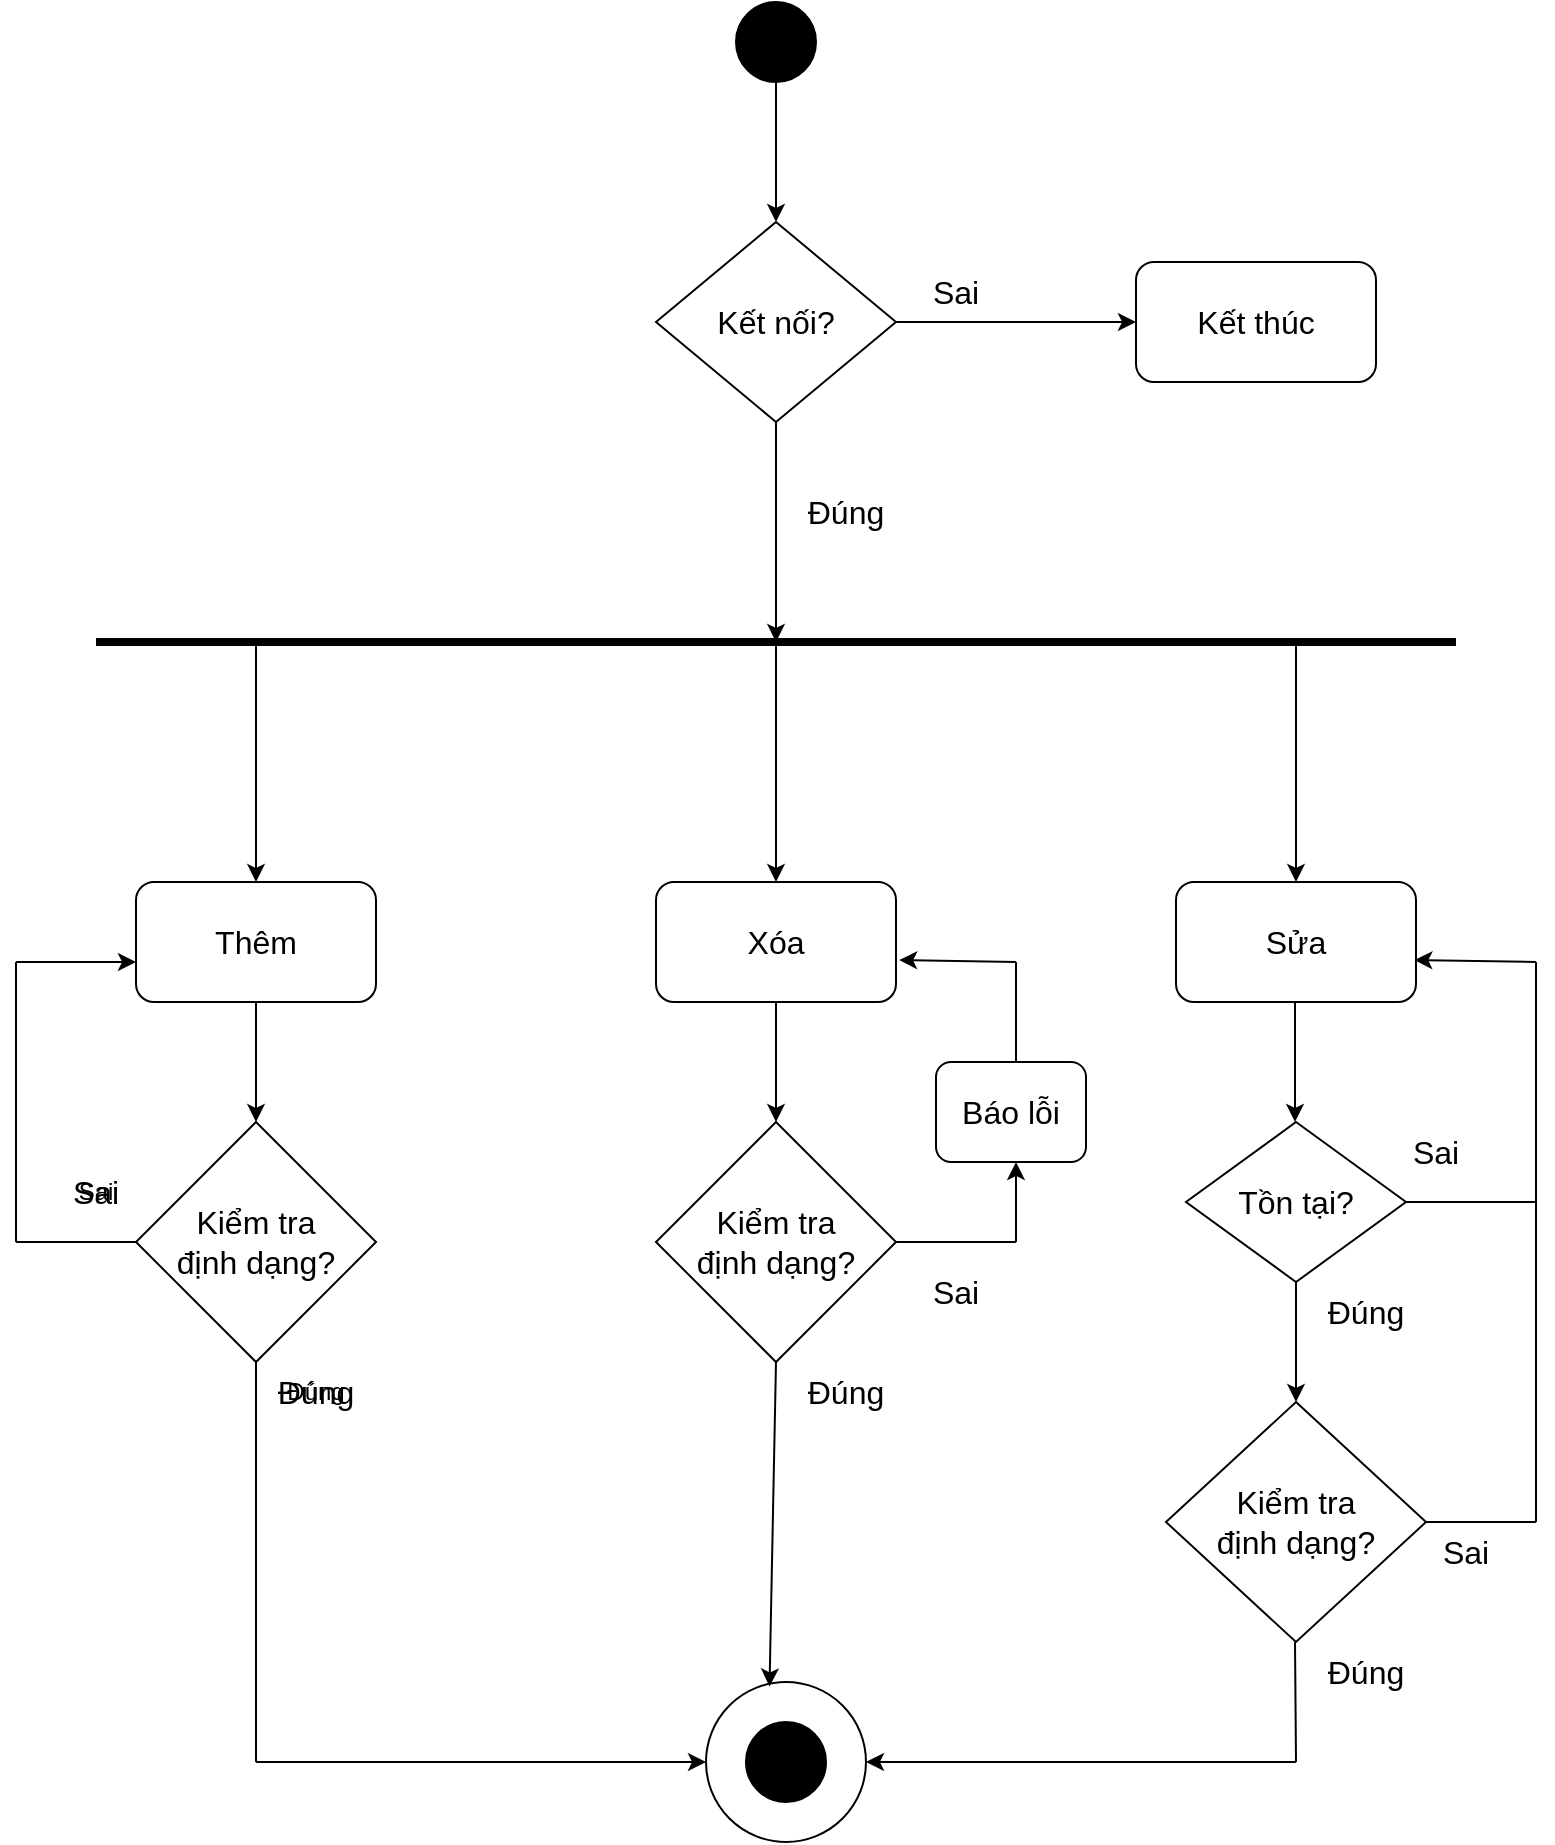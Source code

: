 <mxfile version="21.1.2" type="device">
  <diagram name="Page-1" id="mthaPYcHmQYGtwY0fEyb">
    <mxGraphModel dx="1036" dy="614" grid="1" gridSize="10" guides="1" tooltips="1" connect="1" arrows="1" fold="1" page="1" pageScale="1" pageWidth="850" pageHeight="1100" math="0" shadow="0">
      <root>
        <mxCell id="0" />
        <mxCell id="1" parent="0" />
        <mxCell id="gzRYWtrdKuKf85R3FGaj-1" value="" style="ellipse;whiteSpace=wrap;html=1;aspect=fixed;fillColor=#000000;fillStyle=auto;" parent="1" vertex="1">
          <mxGeometry x="400" width="40" height="40" as="geometry" />
        </mxCell>
        <mxCell id="gzRYWtrdKuKf85R3FGaj-2" value="" style="endArrow=classic;html=1;rounded=0;exitX=0.5;exitY=1;exitDx=0;exitDy=0;entryX=0.5;entryY=0;entryDx=0;entryDy=0;" parent="1" source="gzRYWtrdKuKf85R3FGaj-1" target="gzRYWtrdKuKf85R3FGaj-3" edge="1">
          <mxGeometry width="50" height="50" relative="1" as="geometry">
            <mxPoint x="425" y="80" as="sourcePoint" />
            <mxPoint x="420" y="110" as="targetPoint" />
          </mxGeometry>
        </mxCell>
        <mxCell id="gzRYWtrdKuKf85R3FGaj-3" value="Kết nối?" style="rhombus;whiteSpace=wrap;html=1;fontSize=16;" parent="1" vertex="1">
          <mxGeometry x="360" y="110" width="120" height="100" as="geometry" />
        </mxCell>
        <mxCell id="gzRYWtrdKuKf85R3FGaj-7" value="Sai" style="text;html=1;strokeColor=none;fillColor=none;align=center;verticalAlign=middle;whiteSpace=wrap;rounded=0;fontSize=16;" parent="1" vertex="1">
          <mxGeometry x="480" y="130" width="60" height="30" as="geometry" />
        </mxCell>
        <mxCell id="gzRYWtrdKuKf85R3FGaj-8" value="" style="endArrow=classic;html=1;rounded=0;exitX=0.5;exitY=1;exitDx=0;exitDy=0;" parent="1" source="gzRYWtrdKuKf85R3FGaj-3" edge="1">
          <mxGeometry width="50" height="50" relative="1" as="geometry">
            <mxPoint x="420" y="230" as="sourcePoint" />
            <mxPoint x="420" y="320" as="targetPoint" />
          </mxGeometry>
        </mxCell>
        <mxCell id="gzRYWtrdKuKf85R3FGaj-9" value="Đúng" style="text;html=1;strokeColor=none;fillColor=none;align=center;verticalAlign=middle;whiteSpace=wrap;rounded=0;fontSize=16;" parent="1" vertex="1">
          <mxGeometry x="425" y="240" width="60" height="30" as="geometry" />
        </mxCell>
        <mxCell id="gzRYWtrdKuKf85R3FGaj-10" value="" style="endArrow=none;html=1;rounded=0;fontSize=11;strokeWidth=4;" parent="1" edge="1">
          <mxGeometry width="50" height="50" relative="1" as="geometry">
            <mxPoint x="80" y="320" as="sourcePoint" />
            <mxPoint x="760" y="320" as="targetPoint" />
          </mxGeometry>
        </mxCell>
        <mxCell id="gzRYWtrdKuKf85R3FGaj-11" value="" style="endArrow=classic;html=1;rounded=0;" parent="1" edge="1">
          <mxGeometry width="50" height="50" relative="1" as="geometry">
            <mxPoint x="160" y="320" as="sourcePoint" />
            <mxPoint x="160" y="440" as="targetPoint" />
          </mxGeometry>
        </mxCell>
        <mxCell id="gzRYWtrdKuKf85R3FGaj-12" value="" style="endArrow=classic;html=1;rounded=0;" parent="1" edge="1">
          <mxGeometry width="50" height="50" relative="1" as="geometry">
            <mxPoint x="420" y="320" as="sourcePoint" />
            <mxPoint x="420" y="440" as="targetPoint" />
          </mxGeometry>
        </mxCell>
        <mxCell id="gzRYWtrdKuKf85R3FGaj-13" value="" style="endArrow=classic;html=1;rounded=0;" parent="1" edge="1">
          <mxGeometry width="50" height="50" relative="1" as="geometry">
            <mxPoint x="680" y="320" as="sourcePoint" />
            <mxPoint x="680" y="440" as="targetPoint" />
          </mxGeometry>
        </mxCell>
        <mxCell id="gzRYWtrdKuKf85R3FGaj-14" value="Thêm" style="rounded=1;whiteSpace=wrap;html=1;fontSize=16;" parent="1" vertex="1">
          <mxGeometry x="100" y="440" width="120" height="60" as="geometry" />
        </mxCell>
        <mxCell id="gzRYWtrdKuKf85R3FGaj-15" value="Xóa" style="rounded=1;whiteSpace=wrap;html=1;fontSize=16;" parent="1" vertex="1">
          <mxGeometry x="360" y="440" width="120" height="60" as="geometry" />
        </mxCell>
        <mxCell id="gzRYWtrdKuKf85R3FGaj-16" value="Sửa" style="rounded=1;whiteSpace=wrap;html=1;fontSize=16;" parent="1" vertex="1">
          <mxGeometry x="620" y="440" width="120" height="60" as="geometry" />
        </mxCell>
        <mxCell id="gzRYWtrdKuKf85R3FGaj-17" value="Kiểm tra&lt;br style=&quot;font-size: 16px;&quot;&gt;định dạng?" style="rhombus;whiteSpace=wrap;html=1;fontSize=16;" parent="1" vertex="1">
          <mxGeometry x="100" y="560" width="120" height="120" as="geometry" />
        </mxCell>
        <mxCell id="gzRYWtrdKuKf85R3FGaj-20" value="" style="endArrow=classic;html=1;rounded=0;entryX=0.5;entryY=0;entryDx=0;entryDy=0;" parent="1" target="gzRYWtrdKuKf85R3FGaj-17" edge="1">
          <mxGeometry width="50" height="50" relative="1" as="geometry">
            <mxPoint x="160" y="500" as="sourcePoint" />
            <mxPoint x="210" y="450" as="targetPoint" />
          </mxGeometry>
        </mxCell>
        <mxCell id="gzRYWtrdKuKf85R3FGaj-21" value="" style="endArrow=classic;html=1;rounded=0;" parent="1" edge="1">
          <mxGeometry width="50" height="50" relative="1" as="geometry">
            <mxPoint x="420" y="500" as="sourcePoint" />
            <mxPoint x="420" y="560" as="targetPoint" />
          </mxGeometry>
        </mxCell>
        <mxCell id="gzRYWtrdKuKf85R3FGaj-22" value="" style="endArrow=classic;html=1;rounded=0;" parent="1" edge="1">
          <mxGeometry width="50" height="50" relative="1" as="geometry">
            <mxPoint x="679.5" y="500" as="sourcePoint" />
            <mxPoint x="679.5" y="560" as="targetPoint" />
          </mxGeometry>
        </mxCell>
        <mxCell id="gzRYWtrdKuKf85R3FGaj-23" value="Kiểm tra&lt;br style=&quot;font-size: 16px;&quot;&gt;định dạng?" style="rhombus;whiteSpace=wrap;html=1;fontSize=16;" parent="1" vertex="1">
          <mxGeometry x="360" y="560" width="120" height="120" as="geometry" />
        </mxCell>
        <mxCell id="gzRYWtrdKuKf85R3FGaj-24" value="Kiểm tra&lt;br style=&quot;font-size: 16px;&quot;&gt;định dạng?" style="rhombus;whiteSpace=wrap;html=1;fontSize=16;" parent="1" vertex="1">
          <mxGeometry x="615" y="700" width="130" height="120" as="geometry" />
        </mxCell>
        <mxCell id="gzRYWtrdKuKf85R3FGaj-25" value="" style="endArrow=none;html=1;rounded=0;exitX=0;exitY=0.5;exitDx=0;exitDy=0;" parent="1" source="gzRYWtrdKuKf85R3FGaj-17" edge="1">
          <mxGeometry width="50" height="50" relative="1" as="geometry">
            <mxPoint x="70" y="620" as="sourcePoint" />
            <mxPoint x="40" y="620" as="targetPoint" />
          </mxGeometry>
        </mxCell>
        <mxCell id="gzRYWtrdKuKf85R3FGaj-26" value="" style="endArrow=none;html=1;rounded=0;" parent="1" edge="1">
          <mxGeometry width="50" height="50" relative="1" as="geometry">
            <mxPoint x="40" y="620" as="sourcePoint" />
            <mxPoint x="40" y="480" as="targetPoint" />
          </mxGeometry>
        </mxCell>
        <mxCell id="gzRYWtrdKuKf85R3FGaj-28" value="" style="endArrow=classic;html=1;rounded=0;" parent="1" edge="1">
          <mxGeometry width="50" height="50" relative="1" as="geometry">
            <mxPoint x="40" y="480" as="sourcePoint" />
            <mxPoint x="100" y="480" as="targetPoint" />
          </mxGeometry>
        </mxCell>
        <mxCell id="gzRYWtrdKuKf85R3FGaj-29" value="" style="endArrow=none;html=1;rounded=0;" parent="1" edge="1">
          <mxGeometry width="50" height="50" relative="1" as="geometry">
            <mxPoint x="480" y="620" as="sourcePoint" />
            <mxPoint x="540" y="620" as="targetPoint" />
          </mxGeometry>
        </mxCell>
        <mxCell id="gzRYWtrdKuKf85R3FGaj-30" value="Báo lỗi" style="rounded=1;whiteSpace=wrap;html=1;fontSize=16;" parent="1" vertex="1">
          <mxGeometry x="500" y="530" width="75" height="50" as="geometry" />
        </mxCell>
        <mxCell id="gzRYWtrdKuKf85R3FGaj-32" value="" style="endArrow=classic;html=1;rounded=0;" parent="1" edge="1">
          <mxGeometry width="50" height="50" relative="1" as="geometry">
            <mxPoint x="540" y="620" as="sourcePoint" />
            <mxPoint x="540" y="580" as="targetPoint" />
          </mxGeometry>
        </mxCell>
        <mxCell id="gzRYWtrdKuKf85R3FGaj-34" value="" style="endArrow=none;html=1;rounded=0;" parent="1" edge="1">
          <mxGeometry width="50" height="50" relative="1" as="geometry">
            <mxPoint x="540" y="530" as="sourcePoint" />
            <mxPoint x="540" y="480" as="targetPoint" />
          </mxGeometry>
        </mxCell>
        <mxCell id="gzRYWtrdKuKf85R3FGaj-35" value="" style="endArrow=classic;html=1;rounded=0;entryX=1.013;entryY=0.65;entryDx=0;entryDy=0;entryPerimeter=0;" parent="1" target="gzRYWtrdKuKf85R3FGaj-15" edge="1">
          <mxGeometry width="50" height="50" relative="1" as="geometry">
            <mxPoint x="540" y="480" as="sourcePoint" />
            <mxPoint x="590" y="430" as="targetPoint" />
          </mxGeometry>
        </mxCell>
        <mxCell id="gzRYWtrdKuKf85R3FGaj-36" value="Tồn tại?" style="rhombus;whiteSpace=wrap;html=1;fontSize=16;" parent="1" vertex="1">
          <mxGeometry x="625" y="560" width="110" height="80" as="geometry" />
        </mxCell>
        <mxCell id="gzRYWtrdKuKf85R3FGaj-37" value="" style="endArrow=none;html=1;rounded=0;" parent="1" edge="1">
          <mxGeometry width="50" height="50" relative="1" as="geometry">
            <mxPoint x="735" y="600" as="sourcePoint" />
            <mxPoint x="800" y="600" as="targetPoint" />
          </mxGeometry>
        </mxCell>
        <mxCell id="gzRYWtrdKuKf85R3FGaj-38" value="" style="endArrow=classic;html=1;rounded=0;exitX=0.5;exitY=1;exitDx=0;exitDy=0;entryX=0.5;entryY=0;entryDx=0;entryDy=0;" parent="1" source="gzRYWtrdKuKf85R3FGaj-36" target="gzRYWtrdKuKf85R3FGaj-24" edge="1">
          <mxGeometry width="50" height="50" relative="1" as="geometry">
            <mxPoint x="685" y="650" as="sourcePoint" />
            <mxPoint x="735" y="600" as="targetPoint" />
          </mxGeometry>
        </mxCell>
        <mxCell id="gzRYWtrdKuKf85R3FGaj-39" value="" style="endArrow=none;html=1;rounded=0;" parent="1" edge="1">
          <mxGeometry width="50" height="50" relative="1" as="geometry">
            <mxPoint x="745" y="760" as="sourcePoint" />
            <mxPoint x="800" y="760" as="targetPoint" />
          </mxGeometry>
        </mxCell>
        <mxCell id="gzRYWtrdKuKf85R3FGaj-40" value="" style="endArrow=none;html=1;rounded=0;exitX=0.5;exitY=1;exitDx=0;exitDy=0;" parent="1" source="gzRYWtrdKuKf85R3FGaj-17" edge="1">
          <mxGeometry width="50" height="50" relative="1" as="geometry">
            <mxPoint x="190" y="730" as="sourcePoint" />
            <mxPoint x="160" y="880" as="targetPoint" />
          </mxGeometry>
        </mxCell>
        <mxCell id="gzRYWtrdKuKf85R3FGaj-41" value="" style="ellipse;whiteSpace=wrap;html=1;aspect=fixed;" parent="1" vertex="1">
          <mxGeometry x="385" y="840" width="80" height="80" as="geometry" />
        </mxCell>
        <mxCell id="gzRYWtrdKuKf85R3FGaj-42" value="" style="ellipse;whiteSpace=wrap;html=1;aspect=fixed;fillColor=#000000;fillStyle=auto;" parent="1" vertex="1">
          <mxGeometry x="405" y="860" width="40" height="40" as="geometry" />
        </mxCell>
        <mxCell id="gzRYWtrdKuKf85R3FGaj-43" value="" style="endArrow=classic;html=1;rounded=0;entryX=0;entryY=0.5;entryDx=0;entryDy=0;" parent="1" target="gzRYWtrdKuKf85R3FGaj-41" edge="1">
          <mxGeometry width="50" height="50" relative="1" as="geometry">
            <mxPoint x="160" y="880" as="sourcePoint" />
            <mxPoint x="210" y="830" as="targetPoint" />
          </mxGeometry>
        </mxCell>
        <mxCell id="gzRYWtrdKuKf85R3FGaj-44" value="" style="endArrow=classic;html=1;rounded=0;entryX=1;entryY=0.5;entryDx=0;entryDy=0;" parent="1" target="gzRYWtrdKuKf85R3FGaj-41" edge="1">
          <mxGeometry width="50" height="50" relative="1" as="geometry">
            <mxPoint x="680" y="880" as="sourcePoint" />
            <mxPoint x="765" y="930" as="targetPoint" />
          </mxGeometry>
        </mxCell>
        <mxCell id="gzRYWtrdKuKf85R3FGaj-45" value="" style="endArrow=none;html=1;rounded=0;exitX=0.5;exitY=1;exitDx=0;exitDy=0;" parent="1" edge="1">
          <mxGeometry width="50" height="50" relative="1" as="geometry">
            <mxPoint x="679.5" y="820" as="sourcePoint" />
            <mxPoint x="680" y="880" as="targetPoint" />
          </mxGeometry>
        </mxCell>
        <mxCell id="gzRYWtrdKuKf85R3FGaj-47" value="" style="endArrow=classic;html=1;rounded=0;entryX=0.397;entryY=0.028;entryDx=0;entryDy=0;exitX=0.5;exitY=1;exitDx=0;exitDy=0;entryPerimeter=0;" parent="1" source="gzRYWtrdKuKf85R3FGaj-23" target="gzRYWtrdKuKf85R3FGaj-41" edge="1">
          <mxGeometry width="50" height="50" relative="1" as="geometry">
            <mxPoint x="340" y="710" as="sourcePoint" />
            <mxPoint x="565" y="710" as="targetPoint" />
          </mxGeometry>
        </mxCell>
        <mxCell id="gzRYWtrdKuKf85R3FGaj-48" value="" style="endArrow=none;html=1;rounded=0;" parent="1" edge="1">
          <mxGeometry width="50" height="50" relative="1" as="geometry">
            <mxPoint x="800" y="760" as="sourcePoint" />
            <mxPoint x="800" y="480" as="targetPoint" />
          </mxGeometry>
        </mxCell>
        <mxCell id="gzRYWtrdKuKf85R3FGaj-49" value="" style="endArrow=classic;html=1;rounded=0;entryX=0.993;entryY=0.65;entryDx=0;entryDy=0;entryPerimeter=0;" parent="1" target="gzRYWtrdKuKf85R3FGaj-16" edge="1">
          <mxGeometry width="50" height="50" relative="1" as="geometry">
            <mxPoint x="800" y="480" as="sourcePoint" />
            <mxPoint x="450" y="570" as="targetPoint" />
          </mxGeometry>
        </mxCell>
        <mxCell id="gzRYWtrdKuKf85R3FGaj-50" value="Sai" style="text;html=1;strokeColor=none;fillColor=none;align=center;verticalAlign=middle;whiteSpace=wrap;rounded=0;" parent="1" vertex="1">
          <mxGeometry x="50" y="580" width="60" height="30" as="geometry" />
        </mxCell>
        <mxCell id="gzRYWtrdKuKf85R3FGaj-51" value="Đúng" style="text;html=1;strokeColor=none;fillColor=none;align=center;verticalAlign=middle;whiteSpace=wrap;rounded=0;fontSize=16;" parent="1" vertex="1">
          <mxGeometry x="425" y="680" width="60" height="30" as="geometry" />
        </mxCell>
        <mxCell id="gzRYWtrdKuKf85R3FGaj-52" value="Đúng" style="text;html=1;strokeColor=none;fillColor=none;align=center;verticalAlign=middle;whiteSpace=wrap;rounded=0;" parent="1" vertex="1">
          <mxGeometry x="160" y="680" width="60" height="30" as="geometry" />
        </mxCell>
        <mxCell id="gzRYWtrdKuKf85R3FGaj-53" value="Đúng" style="text;html=1;strokeColor=none;fillColor=none;align=center;verticalAlign=middle;whiteSpace=wrap;rounded=0;fontSize=16;" parent="1" vertex="1">
          <mxGeometry x="685" y="820" width="60" height="30" as="geometry" />
        </mxCell>
        <mxCell id="gzRYWtrdKuKf85R3FGaj-54" value="Sai" style="text;html=1;strokeColor=none;fillColor=none;align=center;verticalAlign=middle;whiteSpace=wrap;rounded=0;fontSize=16;" parent="1" vertex="1">
          <mxGeometry x="735" y="760" width="60" height="30" as="geometry" />
        </mxCell>
        <mxCell id="gzRYWtrdKuKf85R3FGaj-55" value="Đúng" style="text;html=1;strokeColor=none;fillColor=none;align=center;verticalAlign=middle;whiteSpace=wrap;rounded=0;fontSize=16;" parent="1" vertex="1">
          <mxGeometry x="685" y="640" width="60" height="30" as="geometry" />
        </mxCell>
        <mxCell id="gzRYWtrdKuKf85R3FGaj-56" value="Sai" style="text;html=1;strokeColor=none;fillColor=none;align=center;verticalAlign=middle;whiteSpace=wrap;rounded=0;fontSize=16;" parent="1" vertex="1">
          <mxGeometry x="720" y="560" width="60" height="30" as="geometry" />
        </mxCell>
        <mxCell id="gzRYWtrdKuKf85R3FGaj-57" value="Sai" style="text;html=1;strokeColor=none;fillColor=none;align=center;verticalAlign=middle;whiteSpace=wrap;rounded=0;fontSize=16;" parent="1" vertex="1">
          <mxGeometry x="480" y="630" width="60" height="30" as="geometry" />
        </mxCell>
        <mxCell id="gzRYWtrdKuKf85R3FGaj-65" value="Sai" style="text;html=1;strokeColor=none;fillColor=none;align=center;verticalAlign=middle;whiteSpace=wrap;rounded=0;fontSize=16;" parent="1" vertex="1">
          <mxGeometry x="50" y="580" width="60" height="30" as="geometry" />
        </mxCell>
        <mxCell id="gzRYWtrdKuKf85R3FGaj-66" value="Đúng" style="text;html=1;strokeColor=none;fillColor=none;align=center;verticalAlign=middle;whiteSpace=wrap;rounded=0;fontSize=16;" parent="1" vertex="1">
          <mxGeometry x="160" y="680" width="60" height="30" as="geometry" />
        </mxCell>
        <mxCell id="rvSMwqpwpYqIb97mgTCO-2" value="Kết thúc" style="rounded=1;whiteSpace=wrap;html=1;fontSize=16;" vertex="1" parent="1">
          <mxGeometry x="600" y="130" width="120" height="60" as="geometry" />
        </mxCell>
        <mxCell id="rvSMwqpwpYqIb97mgTCO-3" value="" style="endArrow=classic;html=1;rounded=0;exitX=0;exitY=1;exitDx=0;exitDy=0;entryX=0;entryY=0.5;entryDx=0;entryDy=0;" edge="1" parent="1" source="gzRYWtrdKuKf85R3FGaj-7" target="rvSMwqpwpYqIb97mgTCO-2">
          <mxGeometry width="50" height="50" relative="1" as="geometry">
            <mxPoint x="400" y="340" as="sourcePoint" />
            <mxPoint x="450" y="290" as="targetPoint" />
          </mxGeometry>
        </mxCell>
      </root>
    </mxGraphModel>
  </diagram>
</mxfile>
